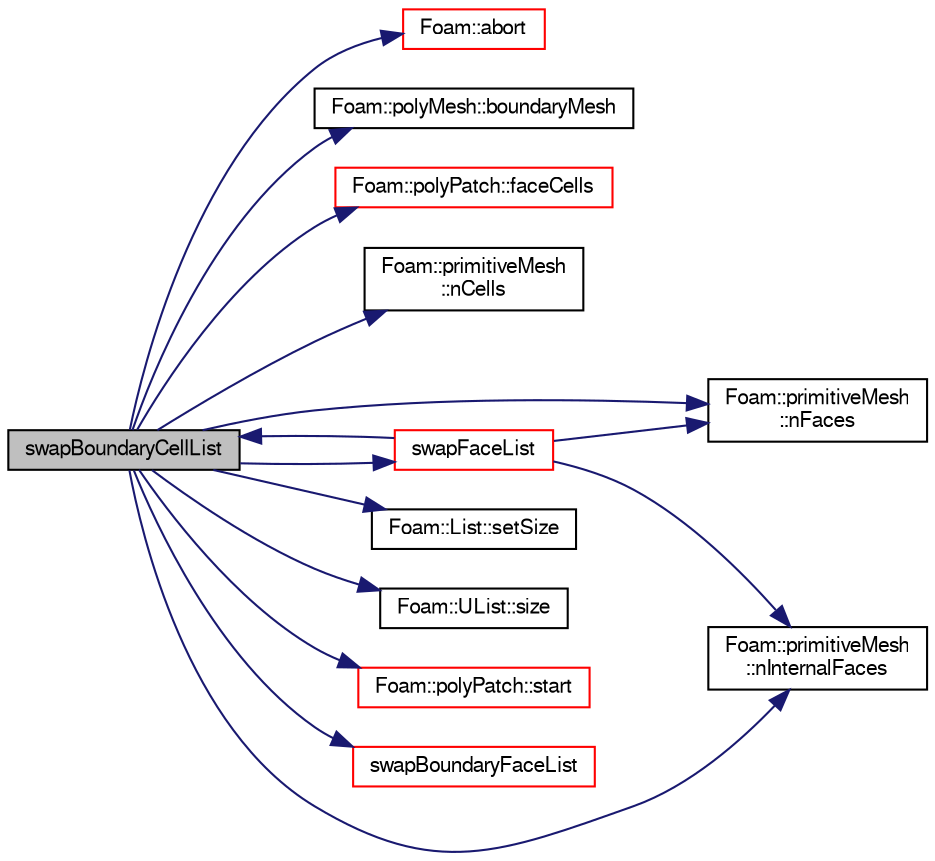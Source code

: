 digraph "swapBoundaryCellList"
{
  bgcolor="transparent";
  edge [fontname="FreeSans",fontsize="10",labelfontname="FreeSans",labelfontsize="10"];
  node [fontname="FreeSans",fontsize="10",shape=record];
  rankdir="LR";
  Node7204 [label="swapBoundaryCellList",height=0.2,width=0.4,color="black", fillcolor="grey75", style="filled", fontcolor="black"];
  Node7204 -> Node7205 [color="midnightblue",fontsize="10",style="solid",fontname="FreeSans"];
  Node7205 [label="Foam::abort",height=0.2,width=0.4,color="red",URL="$a21124.html#a447107a607d03e417307c203fa5fb44b"];
  Node7204 -> Node7248 [color="midnightblue",fontsize="10",style="solid",fontname="FreeSans"];
  Node7248 [label="Foam::polyMesh::boundaryMesh",height=0.2,width=0.4,color="black",URL="$a27410.html#a9f2b68c134340291eda6197f47f25484",tooltip="Return boundary mesh. "];
  Node7204 -> Node7249 [color="midnightblue",fontsize="10",style="solid",fontname="FreeSans"];
  Node7249 [label="Foam::polyPatch::faceCells",height=0.2,width=0.4,color="red",URL="$a27478.html#afbfac825732ef2770fff4261b4e930e9",tooltip="Return face-cell addressing. "];
  Node7204 -> Node7252 [color="midnightblue",fontsize="10",style="solid",fontname="FreeSans"];
  Node7252 [label="Foam::primitiveMesh\l::nCells",height=0.2,width=0.4,color="black",URL="$a27530.html#a13b94bdb0926552bf78ad5210a73a3d5"];
  Node7204 -> Node7253 [color="midnightblue",fontsize="10",style="solid",fontname="FreeSans"];
  Node7253 [label="Foam::primitiveMesh\l::nFaces",height=0.2,width=0.4,color="black",URL="$a27530.html#abe602c985a3c9ffa67176e969e77ca6f"];
  Node7204 -> Node7254 [color="midnightblue",fontsize="10",style="solid",fontname="FreeSans"];
  Node7254 [label="Foam::primitiveMesh\l::nInternalFaces",height=0.2,width=0.4,color="black",URL="$a27530.html#aa6c7965af1f30d16d9125deb981cbdb0"];
  Node7204 -> Node7255 [color="midnightblue",fontsize="10",style="solid",fontname="FreeSans"];
  Node7255 [label="Foam::List::setSize",height=0.2,width=0.4,color="black",URL="$a25694.html#aedb985ffeaf1bdbfeccc2a8730405703",tooltip="Reset size of List. "];
  Node7204 -> Node7256 [color="midnightblue",fontsize="10",style="solid",fontname="FreeSans"];
  Node7256 [label="Foam::UList::size",height=0.2,width=0.4,color="black",URL="$a25698.html#a47b3bf30da1eb3ab8076b5fbe00e0494",tooltip="Return the number of elements in the UList. "];
  Node7204 -> Node7257 [color="midnightblue",fontsize="10",style="solid",fontname="FreeSans"];
  Node7257 [label="Foam::polyPatch::start",height=0.2,width=0.4,color="red",URL="$a27478.html#a6bfd3e3abb11e98bdb4b98671cec1234",tooltip="Return start label of this patch in the polyMesh face list. "];
  Node7204 -> Node7262 [color="midnightblue",fontsize="10",style="solid",fontname="FreeSans"];
  Node7262 [label="swapBoundaryFaceList",height=0.2,width=0.4,color="red",URL="$a27502.html#a30e4f2ce2c2399c35f5d674bdb7c07fd",tooltip="Swap coupled boundary face values. "];
  Node7204 -> Node7264 [color="midnightblue",fontsize="10",style="solid",fontname="FreeSans"];
  Node7264 [label="swapFaceList",height=0.2,width=0.4,color="red",URL="$a27502.html#a0a2ccad77335dc7f9439d3933cf109e0",tooltip="Swap coupled face values. "];
  Node7264 -> Node7253 [color="midnightblue",fontsize="10",style="solid",fontname="FreeSans"];
  Node7264 -> Node7254 [color="midnightblue",fontsize="10",style="solid",fontname="FreeSans"];
  Node7264 -> Node7204 [color="midnightblue",fontsize="10",style="solid",fontname="FreeSans"];
}
